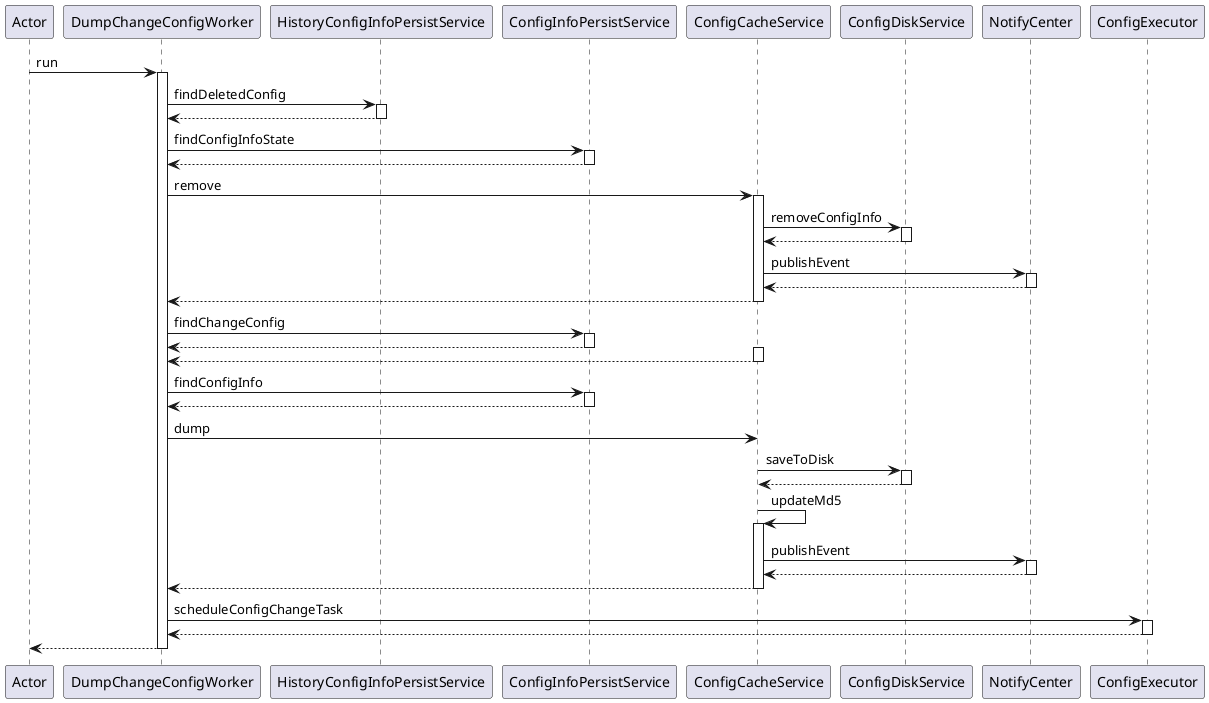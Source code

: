 @startuml
participant Actor
Actor -> DumpChangeConfigWorker : run
activate DumpChangeConfigWorker
DumpChangeConfigWorker -> HistoryConfigInfoPersistService : findDeletedConfig
activate HistoryConfigInfoPersistService
HistoryConfigInfoPersistService --> DumpChangeConfigWorker
deactivate HistoryConfigInfoPersistService
DumpChangeConfigWorker -> ConfigInfoPersistService : findConfigInfoState
activate ConfigInfoPersistService
ConfigInfoPersistService --> DumpChangeConfigWorker
deactivate ConfigInfoPersistService
DumpChangeConfigWorker -> ConfigCacheService : remove
activate ConfigCacheService
ConfigCacheService -> ConfigDiskService : removeConfigInfo
activate ConfigDiskService
ConfigDiskService --> ConfigCacheService
deactivate ConfigDiskService
ConfigCacheService -> NotifyCenter : publishEvent
activate NotifyCenter
NotifyCenter --> ConfigCacheService
deactivate NotifyCenter
ConfigCacheService --> DumpChangeConfigWorker
deactivate ConfigCacheService
DumpChangeConfigWorker -> ConfigInfoPersistService : findChangeConfig
activate ConfigInfoPersistService
ConfigInfoPersistService --> DumpChangeConfigWorker
deactivate ConfigInfoPersistService
activate ConfigCacheService
ConfigCacheService --> DumpChangeConfigWorker
deactivate ConfigCacheService
DumpChangeConfigWorker -> ConfigInfoPersistService : findConfigInfo
activate ConfigInfoPersistService
ConfigInfoPersistService --> DumpChangeConfigWorker
deactivate ConfigInfoPersistService
DumpChangeConfigWorker -> ConfigCacheService : dump
ConfigCacheService -> ConfigDiskService : saveToDisk
activate ConfigDiskService
ConfigDiskService --> ConfigCacheService
deactivate ConfigDiskService
ConfigCacheService -> ConfigCacheService : updateMd5
activate ConfigCacheService
ConfigCacheService -> NotifyCenter : publishEvent
activate NotifyCenter
NotifyCenter --> ConfigCacheService
deactivate NotifyCenter




ConfigCacheService --> DumpChangeConfigWorker
deactivate ConfigCacheService
DumpChangeConfigWorker -> ConfigExecutor : scheduleConfigChangeTask
activate ConfigExecutor
ConfigExecutor --> DumpChangeConfigWorker
deactivate ConfigExecutor
return
@enduml